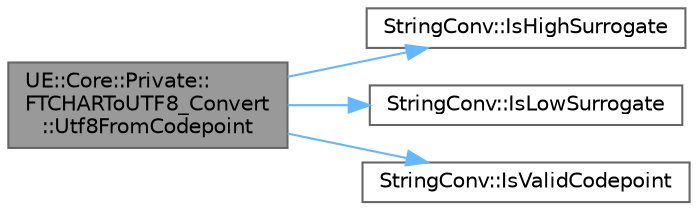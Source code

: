 digraph "UE::Core::Private::FTCHARToUTF8_Convert::Utf8FromCodepoint"
{
 // INTERACTIVE_SVG=YES
 // LATEX_PDF_SIZE
  bgcolor="transparent";
  edge [fontname=Helvetica,fontsize=10,labelfontname=Helvetica,labelfontsize=10];
  node [fontname=Helvetica,fontsize=10,shape=box,height=0.2,width=0.4];
  rankdir="LR";
  Node1 [id="Node000001",label="UE::Core::Private::\lFTCHARToUTF8_Convert\l::Utf8FromCodepoint",height=0.2,width=0.4,color="gray40", fillcolor="grey60", style="filled", fontcolor="black",tooltip="Convert Codepoint into UTF-8 characters."];
  Node1 -> Node2 [id="edge1_Node000001_Node000002",color="steelblue1",style="solid",tooltip=" "];
  Node2 [id="Node000002",label="StringConv::IsHighSurrogate",height=0.2,width=0.4,color="grey40", fillcolor="white", style="filled",URL="$d5/dbd/namespaceStringConv.html#a74570c1cc445b3be9169f7e6e8f16db6",tooltip="Is the provided Codepoint within the range of the high-surrogates?"];
  Node1 -> Node3 [id="edge2_Node000001_Node000003",color="steelblue1",style="solid",tooltip=" "];
  Node3 [id="Node000003",label="StringConv::IsLowSurrogate",height=0.2,width=0.4,color="grey40", fillcolor="white", style="filled",URL="$d5/dbd/namespaceStringConv.html#aa6f8af550c617b96a58429e61eb9b1a8",tooltip="Is the provided Codepoint within the range of the low-surrogates?"];
  Node1 -> Node4 [id="edge3_Node000001_Node000004",color="steelblue1",style="solid",tooltip=" "];
  Node4 [id="Node000004",label="StringConv::IsValidCodepoint",height=0.2,width=0.4,color="grey40", fillcolor="white", style="filled",URL="$d5/dbd/namespaceStringConv.html#a8204409b38cac12670ce10442c653642",tooltip="Is the provided Codepoint within the range of valid codepoints?"];
}

